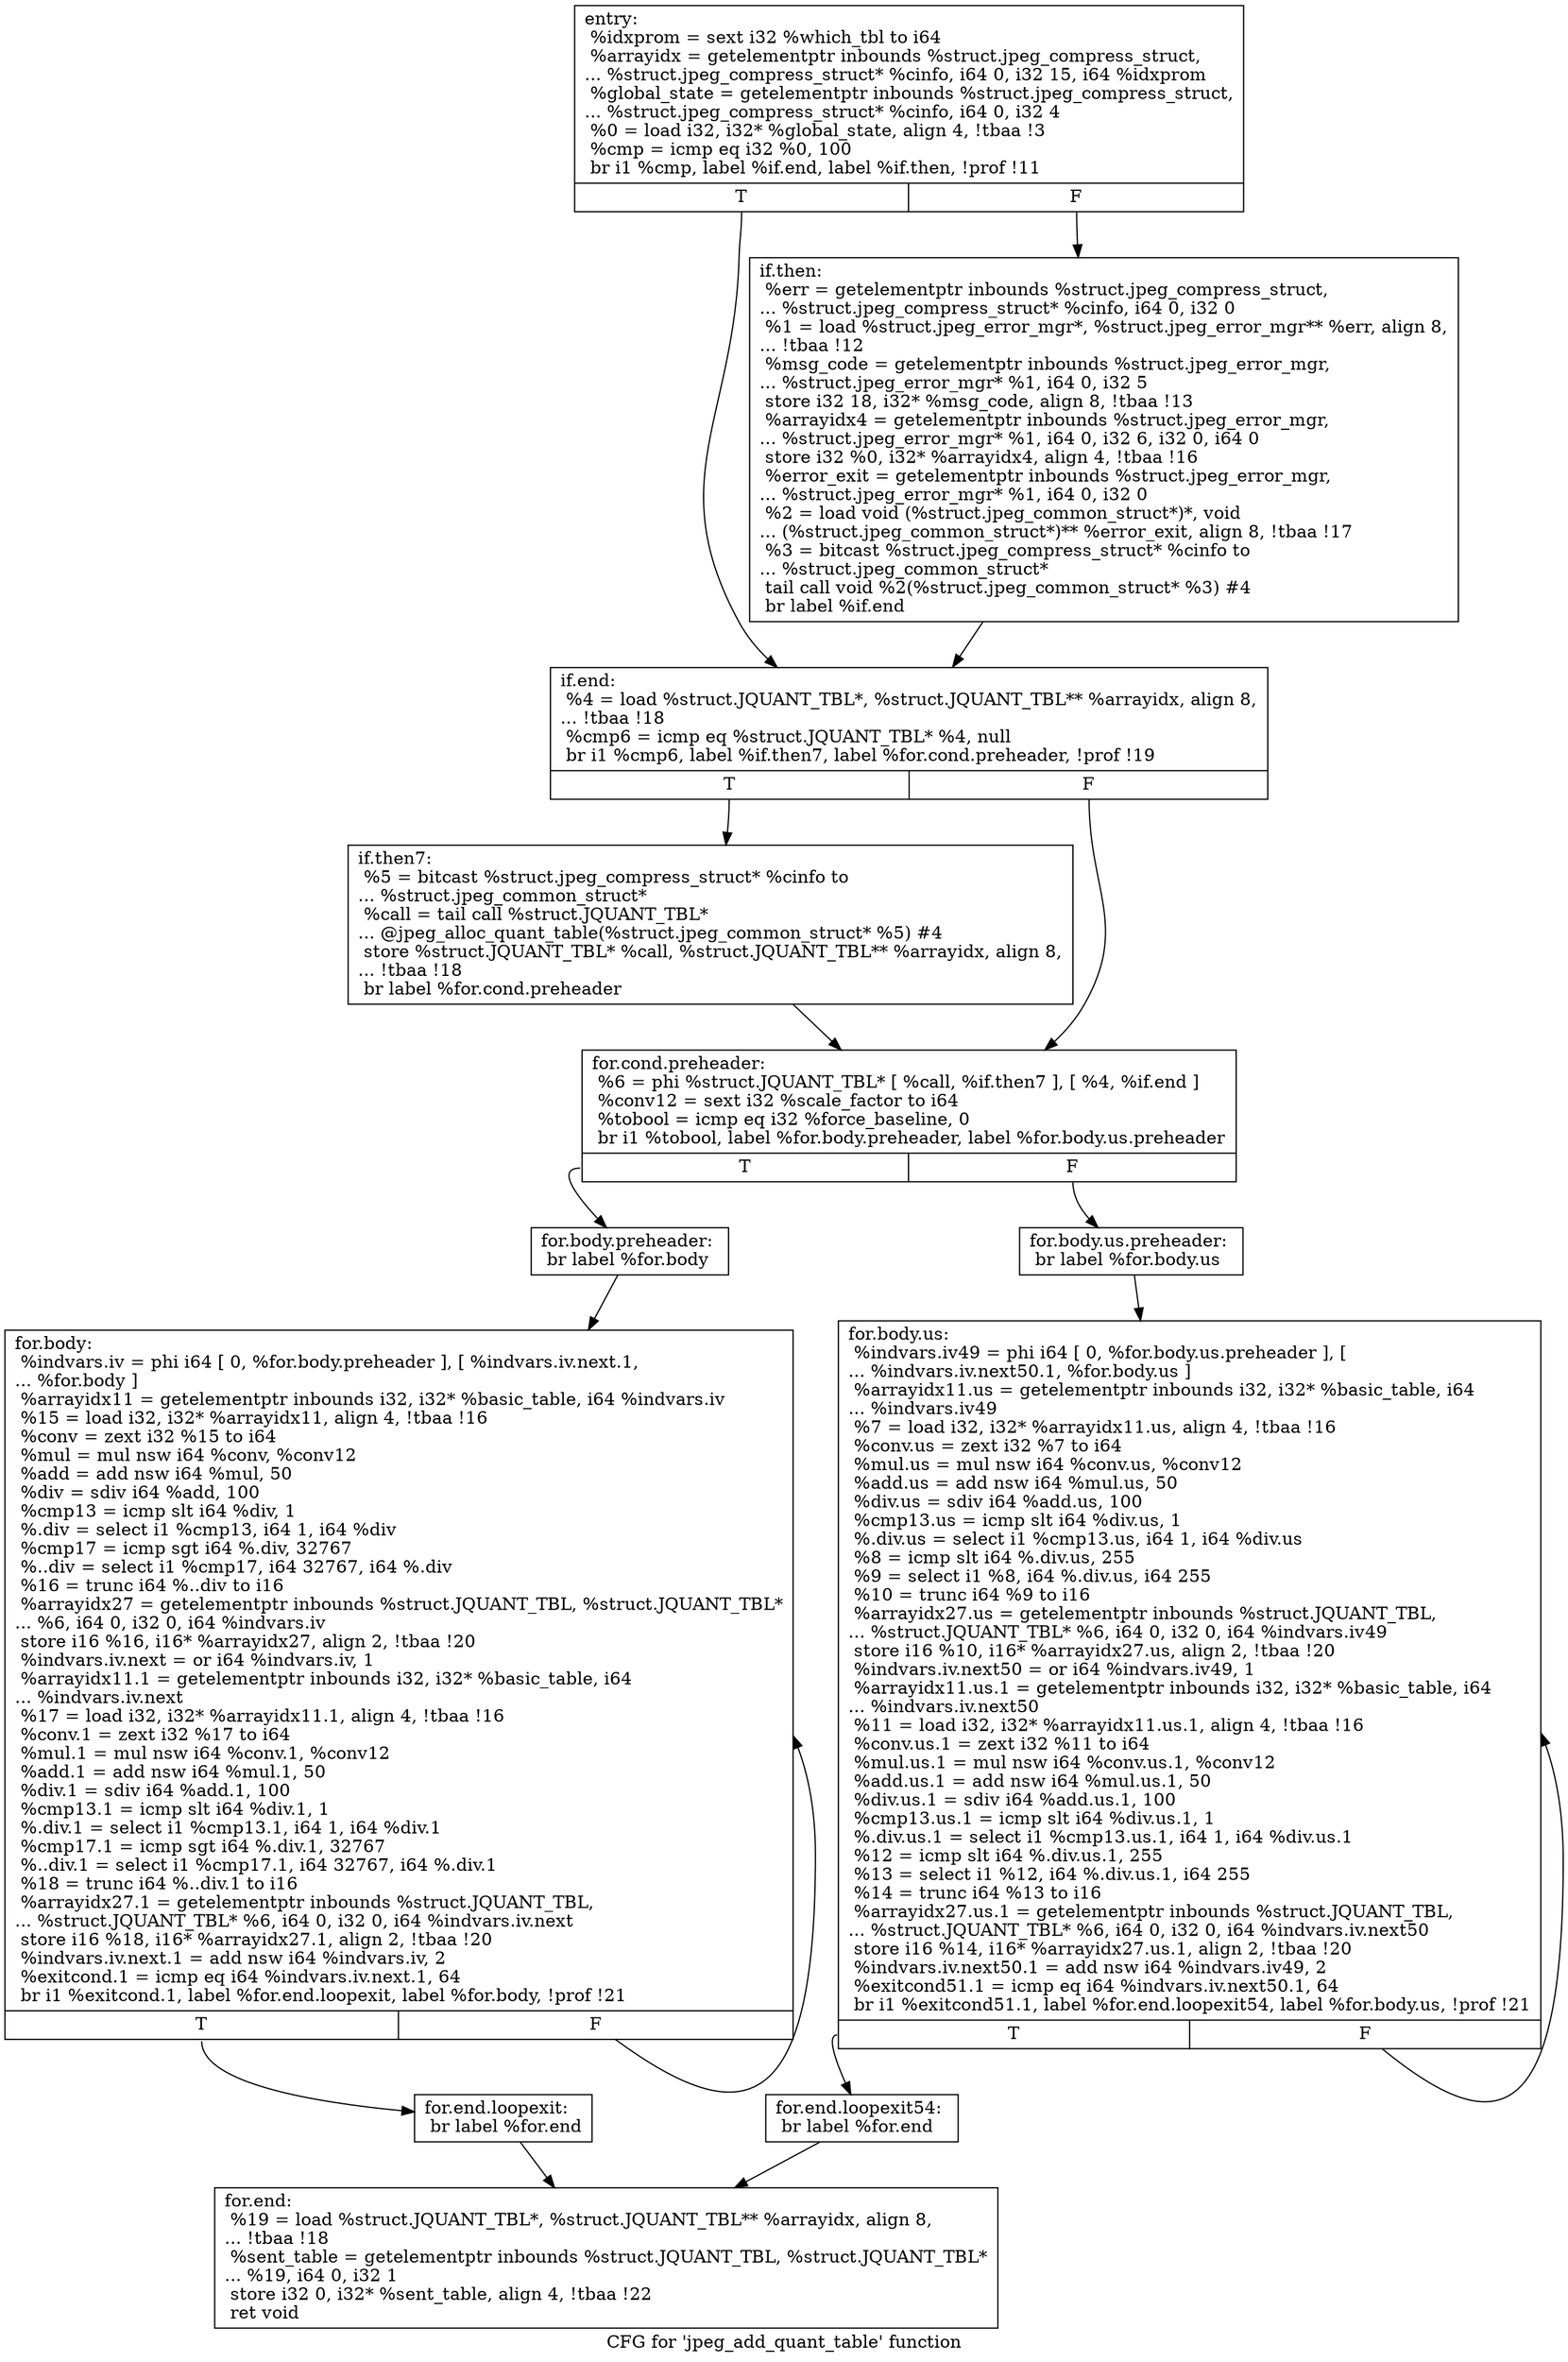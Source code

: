 digraph "CFG for 'jpeg_add_quant_table' function" {
	label="CFG for 'jpeg_add_quant_table' function";

	Node0x65f5d60 [shape=record,label="{entry:\l  %idxprom = sext i32 %which_tbl to i64\l  %arrayidx = getelementptr inbounds %struct.jpeg_compress_struct,\l... %struct.jpeg_compress_struct* %cinfo, i64 0, i32 15, i64 %idxprom\l  %global_state = getelementptr inbounds %struct.jpeg_compress_struct,\l... %struct.jpeg_compress_struct* %cinfo, i64 0, i32 4\l  %0 = load i32, i32* %global_state, align 4, !tbaa !3\l  %cmp = icmp eq i32 %0, 100\l  br i1 %cmp, label %if.end, label %if.then, !prof !11\l|{<s0>T|<s1>F}}"];
	Node0x65f5d60:s0 -> Node0x65f87e0;
	Node0x65f5d60:s1 -> Node0x65f88b0;
	Node0x65f88b0 [shape=record,label="{if.then:                                          \l  %err = getelementptr inbounds %struct.jpeg_compress_struct,\l... %struct.jpeg_compress_struct* %cinfo, i64 0, i32 0\l  %1 = load %struct.jpeg_error_mgr*, %struct.jpeg_error_mgr** %err, align 8,\l... !tbaa !12\l  %msg_code = getelementptr inbounds %struct.jpeg_error_mgr,\l... %struct.jpeg_error_mgr* %1, i64 0, i32 5\l  store i32 18, i32* %msg_code, align 8, !tbaa !13\l  %arrayidx4 = getelementptr inbounds %struct.jpeg_error_mgr,\l... %struct.jpeg_error_mgr* %1, i64 0, i32 6, i32 0, i64 0\l  store i32 %0, i32* %arrayidx4, align 4, !tbaa !16\l  %error_exit = getelementptr inbounds %struct.jpeg_error_mgr,\l... %struct.jpeg_error_mgr* %1, i64 0, i32 0\l  %2 = load void (%struct.jpeg_common_struct*)*, void\l... (%struct.jpeg_common_struct*)** %error_exit, align 8, !tbaa !17\l  %3 = bitcast %struct.jpeg_compress_struct* %cinfo to\l... %struct.jpeg_common_struct*\l  tail call void %2(%struct.jpeg_common_struct* %3) #4\l  br label %if.end\l}"];
	Node0x65f88b0 -> Node0x65f87e0;
	Node0x65f87e0 [shape=record,label="{if.end:                                           \l  %4 = load %struct.JQUANT_TBL*, %struct.JQUANT_TBL** %arrayidx, align 8,\l... !tbaa !18\l  %cmp6 = icmp eq %struct.JQUANT_TBL* %4, null\l  br i1 %cmp6, label %if.then7, label %for.cond.preheader, !prof !19\l|{<s0>T|<s1>F}}"];
	Node0x65f87e0:s0 -> Node0x65f9e40;
	Node0x65f87e0:s1 -> Node0x65f9f50;
	Node0x65f9e40 [shape=record,label="{if.then7:                                         \l  %5 = bitcast %struct.jpeg_compress_struct* %cinfo to\l... %struct.jpeg_common_struct*\l  %call = tail call %struct.JQUANT_TBL*\l... @jpeg_alloc_quant_table(%struct.jpeg_common_struct* %5) #4\l  store %struct.JQUANT_TBL* %call, %struct.JQUANT_TBL** %arrayidx, align 8,\l... !tbaa !18\l  br label %for.cond.preheader\l}"];
	Node0x65f9e40 -> Node0x65f9f50;
	Node0x65f9f50 [shape=record,label="{for.cond.preheader:                               \l  %6 = phi %struct.JQUANT_TBL* [ %call, %if.then7 ], [ %4, %if.end ]\l  %conv12 = sext i32 %scale_factor to i64\l  %tobool = icmp eq i32 %force_baseline, 0\l  br i1 %tobool, label %for.body.preheader, label %for.body.us.preheader\l|{<s0>T|<s1>F}}"];
	Node0x65f9f50:s0 -> Node0x65fad40;
	Node0x65f9f50:s1 -> Node0x65fae40;
	Node0x65fae40 [shape=record,label="{for.body.us.preheader:                            \l  br label %for.body.us\l}"];
	Node0x65fae40 -> Node0x65fafd0;
	Node0x65fad40 [shape=record,label="{for.body.preheader:                               \l  br label %for.body\l}"];
	Node0x65fad40 -> Node0x65f8ca0;
	Node0x65fafd0 [shape=record,label="{for.body.us:                                      \l  %indvars.iv49 = phi i64 [ 0, %for.body.us.preheader ], [\l... %indvars.iv.next50.1, %for.body.us ]\l  %arrayidx11.us = getelementptr inbounds i32, i32* %basic_table, i64\l... %indvars.iv49\l  %7 = load i32, i32* %arrayidx11.us, align 4, !tbaa !16\l  %conv.us = zext i32 %7 to i64\l  %mul.us = mul nsw i64 %conv.us, %conv12\l  %add.us = add nsw i64 %mul.us, 50\l  %div.us = sdiv i64 %add.us, 100\l  %cmp13.us = icmp slt i64 %div.us, 1\l  %.div.us = select i1 %cmp13.us, i64 1, i64 %div.us\l  %8 = icmp slt i64 %.div.us, 255\l  %9 = select i1 %8, i64 %.div.us, i64 255\l  %10 = trunc i64 %9 to i16\l  %arrayidx27.us = getelementptr inbounds %struct.JQUANT_TBL,\l... %struct.JQUANT_TBL* %6, i64 0, i32 0, i64 %indvars.iv49\l  store i16 %10, i16* %arrayidx27.us, align 2, !tbaa !20\l  %indvars.iv.next50 = or i64 %indvars.iv49, 1\l  %arrayidx11.us.1 = getelementptr inbounds i32, i32* %basic_table, i64\l... %indvars.iv.next50\l  %11 = load i32, i32* %arrayidx11.us.1, align 4, !tbaa !16\l  %conv.us.1 = zext i32 %11 to i64\l  %mul.us.1 = mul nsw i64 %conv.us.1, %conv12\l  %add.us.1 = add nsw i64 %mul.us.1, 50\l  %div.us.1 = sdiv i64 %add.us.1, 100\l  %cmp13.us.1 = icmp slt i64 %div.us.1, 1\l  %.div.us.1 = select i1 %cmp13.us.1, i64 1, i64 %div.us.1\l  %12 = icmp slt i64 %.div.us.1, 255\l  %13 = select i1 %12, i64 %.div.us.1, i64 255\l  %14 = trunc i64 %13 to i16\l  %arrayidx27.us.1 = getelementptr inbounds %struct.JQUANT_TBL,\l... %struct.JQUANT_TBL* %6, i64 0, i32 0, i64 %indvars.iv.next50\l  store i16 %14, i16* %arrayidx27.us.1, align 2, !tbaa !20\l  %indvars.iv.next50.1 = add nsw i64 %indvars.iv49, 2\l  %exitcond51.1 = icmp eq i64 %indvars.iv.next50.1, 64\l  br i1 %exitcond51.1, label %for.end.loopexit54, label %for.body.us, !prof !21\l|{<s0>T|<s1>F}}"];
	Node0x65fafd0:s0 -> Node0x65fd8e0;
	Node0x65fafd0:s1 -> Node0x65fafd0;
	Node0x65f8ca0 [shape=record,label="{for.body:                                         \l  %indvars.iv = phi i64 [ 0, %for.body.preheader ], [ %indvars.iv.next.1,\l... %for.body ]\l  %arrayidx11 = getelementptr inbounds i32, i32* %basic_table, i64 %indvars.iv\l  %15 = load i32, i32* %arrayidx11, align 4, !tbaa !16\l  %conv = zext i32 %15 to i64\l  %mul = mul nsw i64 %conv, %conv12\l  %add = add nsw i64 %mul, 50\l  %div = sdiv i64 %add, 100\l  %cmp13 = icmp slt i64 %div, 1\l  %.div = select i1 %cmp13, i64 1, i64 %div\l  %cmp17 = icmp sgt i64 %.div, 32767\l  %..div = select i1 %cmp17, i64 32767, i64 %.div\l  %16 = trunc i64 %..div to i16\l  %arrayidx27 = getelementptr inbounds %struct.JQUANT_TBL, %struct.JQUANT_TBL*\l... %6, i64 0, i32 0, i64 %indvars.iv\l  store i16 %16, i16* %arrayidx27, align 2, !tbaa !20\l  %indvars.iv.next = or i64 %indvars.iv, 1\l  %arrayidx11.1 = getelementptr inbounds i32, i32* %basic_table, i64\l... %indvars.iv.next\l  %17 = load i32, i32* %arrayidx11.1, align 4, !tbaa !16\l  %conv.1 = zext i32 %17 to i64\l  %mul.1 = mul nsw i64 %conv.1, %conv12\l  %add.1 = add nsw i64 %mul.1, 50\l  %div.1 = sdiv i64 %add.1, 100\l  %cmp13.1 = icmp slt i64 %div.1, 1\l  %.div.1 = select i1 %cmp13.1, i64 1, i64 %div.1\l  %cmp17.1 = icmp sgt i64 %.div.1, 32767\l  %..div.1 = select i1 %cmp17.1, i64 32767, i64 %.div.1\l  %18 = trunc i64 %..div.1 to i16\l  %arrayidx27.1 = getelementptr inbounds %struct.JQUANT_TBL,\l... %struct.JQUANT_TBL* %6, i64 0, i32 0, i64 %indvars.iv.next\l  store i16 %18, i16* %arrayidx27.1, align 2, !tbaa !20\l  %indvars.iv.next.1 = add nsw i64 %indvars.iv, 2\l  %exitcond.1 = icmp eq i64 %indvars.iv.next.1, 64\l  br i1 %exitcond.1, label %for.end.loopexit, label %for.body, !prof !21\l|{<s0>T|<s1>F}}"];
	Node0x65f8ca0:s0 -> Node0x65ff1f0;
	Node0x65f8ca0:s1 -> Node0x65f8ca0;
	Node0x65ff1f0 [shape=record,label="{for.end.loopexit:                                 \l  br label %for.end\l}"];
	Node0x65ff1f0 -> Node0x65ff910;
	Node0x65fd8e0 [shape=record,label="{for.end.loopexit54:                               \l  br label %for.end\l}"];
	Node0x65fd8e0 -> Node0x65ff910;
	Node0x65ff910 [shape=record,label="{for.end:                                          \l  %19 = load %struct.JQUANT_TBL*, %struct.JQUANT_TBL** %arrayidx, align 8,\l... !tbaa !18\l  %sent_table = getelementptr inbounds %struct.JQUANT_TBL, %struct.JQUANT_TBL*\l... %19, i64 0, i32 1\l  store i32 0, i32* %sent_table, align 4, !tbaa !22\l  ret void\l}"];
}
